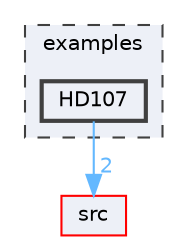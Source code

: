 digraph "/home/runner/work/FastLED/FastLED/examples/HD107"
{
 // LATEX_PDF_SIZE
  bgcolor="transparent";
  edge [fontname=Helvetica,fontsize=10,labelfontname=Helvetica,labelfontsize=10];
  node [fontname=Helvetica,fontsize=10,shape=box,height=0.2,width=0.4];
  compound=true
  subgraph clusterdir_d28a4824dc47e487b107a5db32ef43c4 {
    graph [ bgcolor="#edf0f7", pencolor="grey25", label="examples", fontname=Helvetica,fontsize=10 style="filled,dashed", URL="dir_d28a4824dc47e487b107a5db32ef43c4.html",tooltip=""]
  dir_198c7e66809ffe209271e4bbb6691565 [label="HD107", fillcolor="#edf0f7", color="grey25", style="filled,bold", URL="dir_198c7e66809ffe209271e4bbb6691565.html",tooltip=""];
  }
  dir_68267d1309a1af8e8297ef4c3efbcdba [label="src", fillcolor="#edf0f7", color="red", style="filled", URL="dir_68267d1309a1af8e8297ef4c3efbcdba.html",tooltip=""];
  dir_198c7e66809ffe209271e4bbb6691565->dir_68267d1309a1af8e8297ef4c3efbcdba [headlabel="2", labeldistance=1.5 headhref="dir_000043_000073.html" href="dir_000043_000073.html" color="steelblue1" fontcolor="steelblue1"];
}
